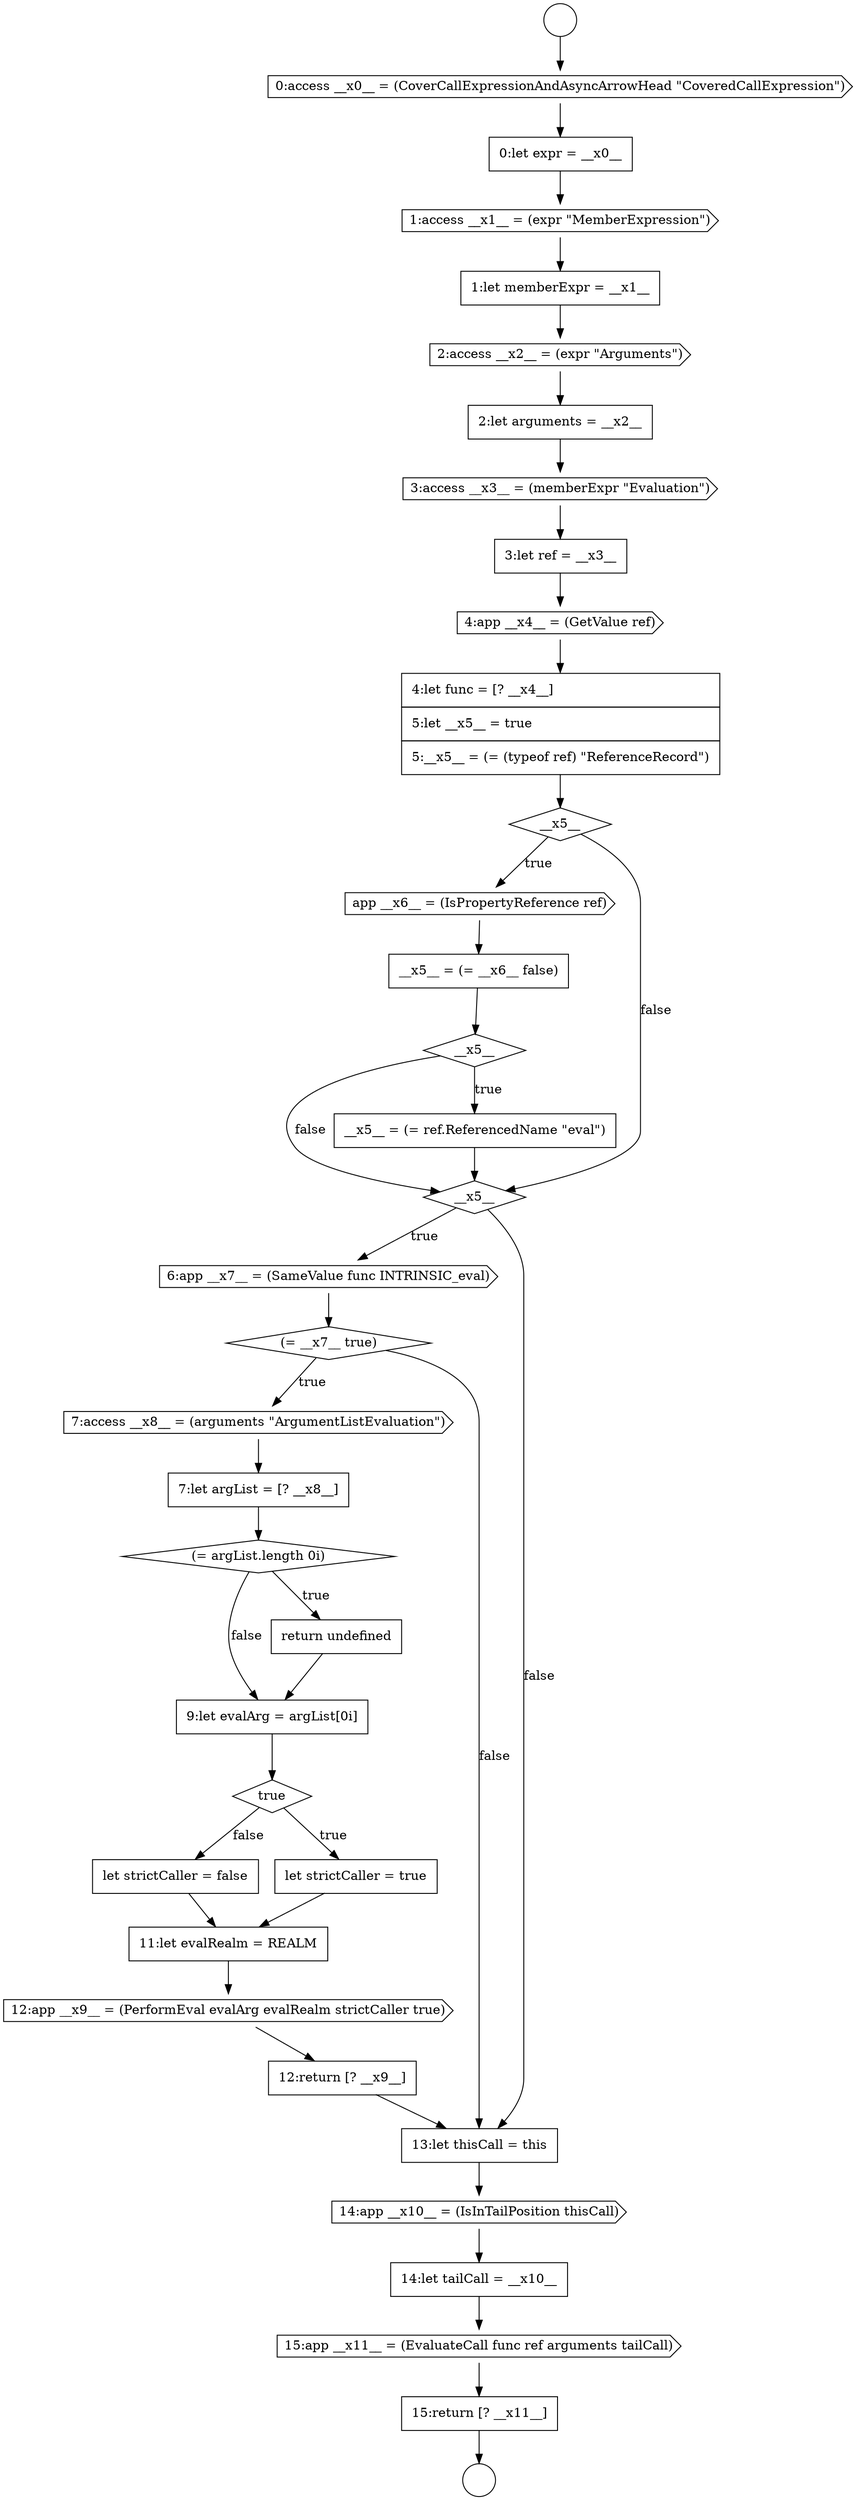digraph {
  node0 [shape=circle label=" " color="black" fillcolor="white" style=filled]
  node5 [shape=none, margin=0, label=<<font color="black">
    <table border="0" cellborder="1" cellspacing="0" cellpadding="10">
      <tr><td align="left">1:let memberExpr = __x1__</td></tr>
    </table>
  </font>> color="black" fillcolor="white" style=filled]
  node10 [shape=cds, label=<<font color="black">4:app __x4__ = (GetValue ref)</font>> color="black" fillcolor="white" style=filled]
  node14 [shape=none, margin=0, label=<<font color="black">
    <table border="0" cellborder="1" cellspacing="0" cellpadding="10">
      <tr><td align="left">__x5__ = (= __x6__ false)</td></tr>
    </table>
  </font>> color="black" fillcolor="white" style=filled]
  node1 [shape=circle label=" " color="black" fillcolor="white" style=filled]
  node6 [shape=cds, label=<<font color="black">2:access __x2__ = (expr &quot;Arguments&quot;)</font>> color="black" fillcolor="white" style=filled]
  node9 [shape=none, margin=0, label=<<font color="black">
    <table border="0" cellborder="1" cellspacing="0" cellpadding="10">
      <tr><td align="left">3:let ref = __x3__</td></tr>
    </table>
  </font>> color="black" fillcolor="white" style=filled]
  node13 [shape=cds, label=<<font color="black">app __x6__ = (IsPropertyReference ref)</font>> color="black" fillcolor="white" style=filled]
  node2 [shape=cds, label=<<font color="black">0:access __x0__ = (CoverCallExpressionAndAsyncArrowHead &quot;CoveredCallExpression&quot;)</font>> color="black" fillcolor="white" style=filled]
  node12 [shape=diamond, label=<<font color="black">__x5__</font>> color="black" fillcolor="white" style=filled]
  node7 [shape=none, margin=0, label=<<font color="black">
    <table border="0" cellborder="1" cellspacing="0" cellpadding="10">
      <tr><td align="left">2:let arguments = __x2__</td></tr>
    </table>
  </font>> color="black" fillcolor="white" style=filled]
  node18 [shape=cds, label=<<font color="black">6:app __x7__ = (SameValue func INTRINSIC_eval)</font>> color="black" fillcolor="white" style=filled]
  node11 [shape=none, margin=0, label=<<font color="black">
    <table border="0" cellborder="1" cellspacing="0" cellpadding="10">
      <tr><td align="left">4:let func = [? __x4__]</td></tr>
      <tr><td align="left">5:let __x5__ = true</td></tr>
      <tr><td align="left">5:__x5__ = (= (typeof ref) &quot;ReferenceRecord&quot;)</td></tr>
    </table>
  </font>> color="black" fillcolor="white" style=filled]
  node8 [shape=cds, label=<<font color="black">3:access __x3__ = (memberExpr &quot;Evaluation&quot;)</font>> color="black" fillcolor="white" style=filled]
  node4 [shape=cds, label=<<font color="black">1:access __x1__ = (expr &quot;MemberExpression&quot;)</font>> color="black" fillcolor="white" style=filled]
  node15 [shape=diamond, label=<<font color="black">__x5__</font>> color="black" fillcolor="white" style=filled]
  node24 [shape=none, margin=0, label=<<font color="black">
    <table border="0" cellborder="1" cellspacing="0" cellpadding="10">
      <tr><td align="left">9:let evalArg = argList[0i]</td></tr>
    </table>
  </font>> color="black" fillcolor="white" style=filled]
  node25 [shape=diamond, label=<<font color="black">true</font>> color="black" fillcolor="white" style=filled]
  node20 [shape=cds, label=<<font color="black">7:access __x8__ = (arguments &quot;ArgumentListEvaluation&quot;)</font>> color="black" fillcolor="white" style=filled]
  node29 [shape=cds, label=<<font color="black">12:app __x9__ = (PerformEval evalArg evalRealm strictCaller true)</font>> color="black" fillcolor="white" style=filled]
  node28 [shape=none, margin=0, label=<<font color="black">
    <table border="0" cellborder="1" cellspacing="0" cellpadding="10">
      <tr><td align="left">11:let evalRealm = REALM</td></tr>
    </table>
  </font>> color="black" fillcolor="white" style=filled]
  node21 [shape=none, margin=0, label=<<font color="black">
    <table border="0" cellborder="1" cellspacing="0" cellpadding="10">
      <tr><td align="left">7:let argList = [? __x8__]</td></tr>
    </table>
  </font>> color="black" fillcolor="white" style=filled]
  node33 [shape=none, margin=0, label=<<font color="black">
    <table border="0" cellborder="1" cellspacing="0" cellpadding="10">
      <tr><td align="left">14:let tailCall = __x10__</td></tr>
    </table>
  </font>> color="black" fillcolor="white" style=filled]
  node17 [shape=diamond, label=<<font color="black">__x5__</font>> color="black" fillcolor="white" style=filled]
  node32 [shape=cds, label=<<font color="black">14:app __x10__ = (IsInTailPosition thisCall)</font>> color="black" fillcolor="white" style=filled]
  node34 [shape=cds, label=<<font color="black">15:app __x11__ = (EvaluateCall func ref arguments tailCall)</font>> color="black" fillcolor="white" style=filled]
  node22 [shape=diamond, label=<<font color="black">(= argList.length 0i)</font>> color="black" fillcolor="white" style=filled]
  node27 [shape=none, margin=0, label=<<font color="black">
    <table border="0" cellborder="1" cellspacing="0" cellpadding="10">
      <tr><td align="left">let strictCaller = false</td></tr>
    </table>
  </font>> color="black" fillcolor="white" style=filled]
  node3 [shape=none, margin=0, label=<<font color="black">
    <table border="0" cellborder="1" cellspacing="0" cellpadding="10">
      <tr><td align="left">0:let expr = __x0__</td></tr>
    </table>
  </font>> color="black" fillcolor="white" style=filled]
  node35 [shape=none, margin=0, label=<<font color="black">
    <table border="0" cellborder="1" cellspacing="0" cellpadding="10">
      <tr><td align="left">15:return [? __x11__]</td></tr>
    </table>
  </font>> color="black" fillcolor="white" style=filled]
  node16 [shape=none, margin=0, label=<<font color="black">
    <table border="0" cellborder="1" cellspacing="0" cellpadding="10">
      <tr><td align="left">__x5__ = (= ref.ReferencedName &quot;eval&quot;)</td></tr>
    </table>
  </font>> color="black" fillcolor="white" style=filled]
  node31 [shape=none, margin=0, label=<<font color="black">
    <table border="0" cellborder="1" cellspacing="0" cellpadding="10">
      <tr><td align="left">13:let thisCall = this</td></tr>
    </table>
  </font>> color="black" fillcolor="white" style=filled]
  node26 [shape=none, margin=0, label=<<font color="black">
    <table border="0" cellborder="1" cellspacing="0" cellpadding="10">
      <tr><td align="left">let strictCaller = true</td></tr>
    </table>
  </font>> color="black" fillcolor="white" style=filled]
  node23 [shape=none, margin=0, label=<<font color="black">
    <table border="0" cellborder="1" cellspacing="0" cellpadding="10">
      <tr><td align="left">return undefined</td></tr>
    </table>
  </font>> color="black" fillcolor="white" style=filled]
  node30 [shape=none, margin=0, label=<<font color="black">
    <table border="0" cellborder="1" cellspacing="0" cellpadding="10">
      <tr><td align="left">12:return [? __x9__]</td></tr>
    </table>
  </font>> color="black" fillcolor="white" style=filled]
  node19 [shape=diamond, label=<<font color="black">(= __x7__ true)</font>> color="black" fillcolor="white" style=filled]
  node26 -> node28 [ color="black"]
  node2 -> node3 [ color="black"]
  node13 -> node14 [ color="black"]
  node0 -> node2 [ color="black"]
  node6 -> node7 [ color="black"]
  node27 -> node28 [ color="black"]
  node30 -> node31 [ color="black"]
  node12 -> node13 [label=<<font color="black">true</font>> color="black"]
  node12 -> node17 [label=<<font color="black">false</font>> color="black"]
  node4 -> node5 [ color="black"]
  node16 -> node17 [ color="black"]
  node33 -> node34 [ color="black"]
  node5 -> node6 [ color="black"]
  node3 -> node4 [ color="black"]
  node28 -> node29 [ color="black"]
  node29 -> node30 [ color="black"]
  node7 -> node8 [ color="black"]
  node34 -> node35 [ color="black"]
  node18 -> node19 [ color="black"]
  node22 -> node23 [label=<<font color="black">true</font>> color="black"]
  node22 -> node24 [label=<<font color="black">false</font>> color="black"]
  node11 -> node12 [ color="black"]
  node25 -> node26 [label=<<font color="black">true</font>> color="black"]
  node25 -> node27 [label=<<font color="black">false</font>> color="black"]
  node15 -> node16 [label=<<font color="black">true</font>> color="black"]
  node15 -> node17 [label=<<font color="black">false</font>> color="black"]
  node19 -> node20 [label=<<font color="black">true</font>> color="black"]
  node19 -> node31 [label=<<font color="black">false</font>> color="black"]
  node9 -> node10 [ color="black"]
  node23 -> node24 [ color="black"]
  node14 -> node15 [ color="black"]
  node31 -> node32 [ color="black"]
  node10 -> node11 [ color="black"]
  node35 -> node1 [ color="black"]
  node8 -> node9 [ color="black"]
  node21 -> node22 [ color="black"]
  node20 -> node21 [ color="black"]
  node24 -> node25 [ color="black"]
  node32 -> node33 [ color="black"]
  node17 -> node18 [label=<<font color="black">true</font>> color="black"]
  node17 -> node31 [label=<<font color="black">false</font>> color="black"]
}
